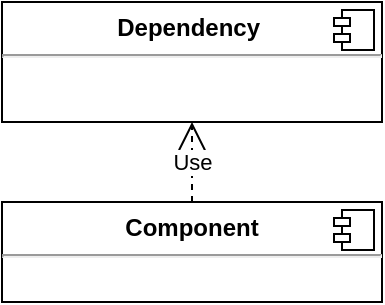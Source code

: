 <mxfile version="13.6.2" type="device"><diagram id="i7ywtmSpoFT9w1iroUTY" name="Page-1"><mxGraphModel dx="1102" dy="947" grid="1" gridSize="10" guides="1" tooltips="1" connect="1" arrows="1" fold="1" page="1" pageScale="1" pageWidth="850" pageHeight="1100" math="0" shadow="0"><root><mxCell id="0"/><mxCell id="1" parent="0"/><mxCell id="uhSKWJ4ZSru9d4q8W3Kn-3" value="&lt;p style=&quot;margin: 0px ; margin-top: 6px ; text-align: center&quot;&gt;&lt;b&gt;Component&lt;/b&gt;&lt;/p&gt;&lt;hr&gt;&lt;p style=&quot;margin: 0px ; margin-left: 8px&quot;&gt;&lt;br&gt;&lt;/p&gt;" style="align=left;overflow=fill;html=1;" parent="1" vertex="1"><mxGeometry x="460" y="330" width="190" height="50" as="geometry"/></mxCell><mxCell id="uhSKWJ4ZSru9d4q8W3Kn-4" value="" style="shape=component;jettyWidth=8;jettyHeight=4;" parent="uhSKWJ4ZSru9d4q8W3Kn-3" vertex="1"><mxGeometry x="1" width="20" height="20" relative="1" as="geometry"><mxPoint x="-24" y="4" as="offset"/></mxGeometry></mxCell><mxCell id="uhSKWJ4ZSru9d4q8W3Kn-5" value="Use" style="endArrow=open;endSize=12;dashed=1;html=1;entryX=0.5;entryY=1;entryDx=0;entryDy=0;" parent="1" source="uhSKWJ4ZSru9d4q8W3Kn-3" edge="1"><mxGeometry width="160" relative="1" as="geometry"><mxPoint x="220" y="540" as="sourcePoint"/><mxPoint x="555" y="290" as="targetPoint"/></mxGeometry></mxCell><mxCell id="uhSKWJ4ZSru9d4q8W3Kn-12" value="&lt;p style=&quot;margin: 0px ; margin-top: 6px ; text-align: center&quot;&gt;&lt;b&gt;Dependency&amp;nbsp;&lt;/b&gt;&lt;/p&gt;&lt;hr&gt;&lt;p style=&quot;margin: 0px ; margin-left: 8px&quot;&gt;&lt;br&gt;&lt;/p&gt;" style="align=left;overflow=fill;html=1;" parent="1" vertex="1"><mxGeometry x="460" y="230" width="190" height="60" as="geometry"/></mxCell><mxCell id="uhSKWJ4ZSru9d4q8W3Kn-13" value="" style="shape=component;jettyWidth=8;jettyHeight=4;" parent="uhSKWJ4ZSru9d4q8W3Kn-12" vertex="1"><mxGeometry x="1" width="20" height="20" relative="1" as="geometry"><mxPoint x="-24" y="4" as="offset"/></mxGeometry></mxCell></root></mxGraphModel></diagram></mxfile>